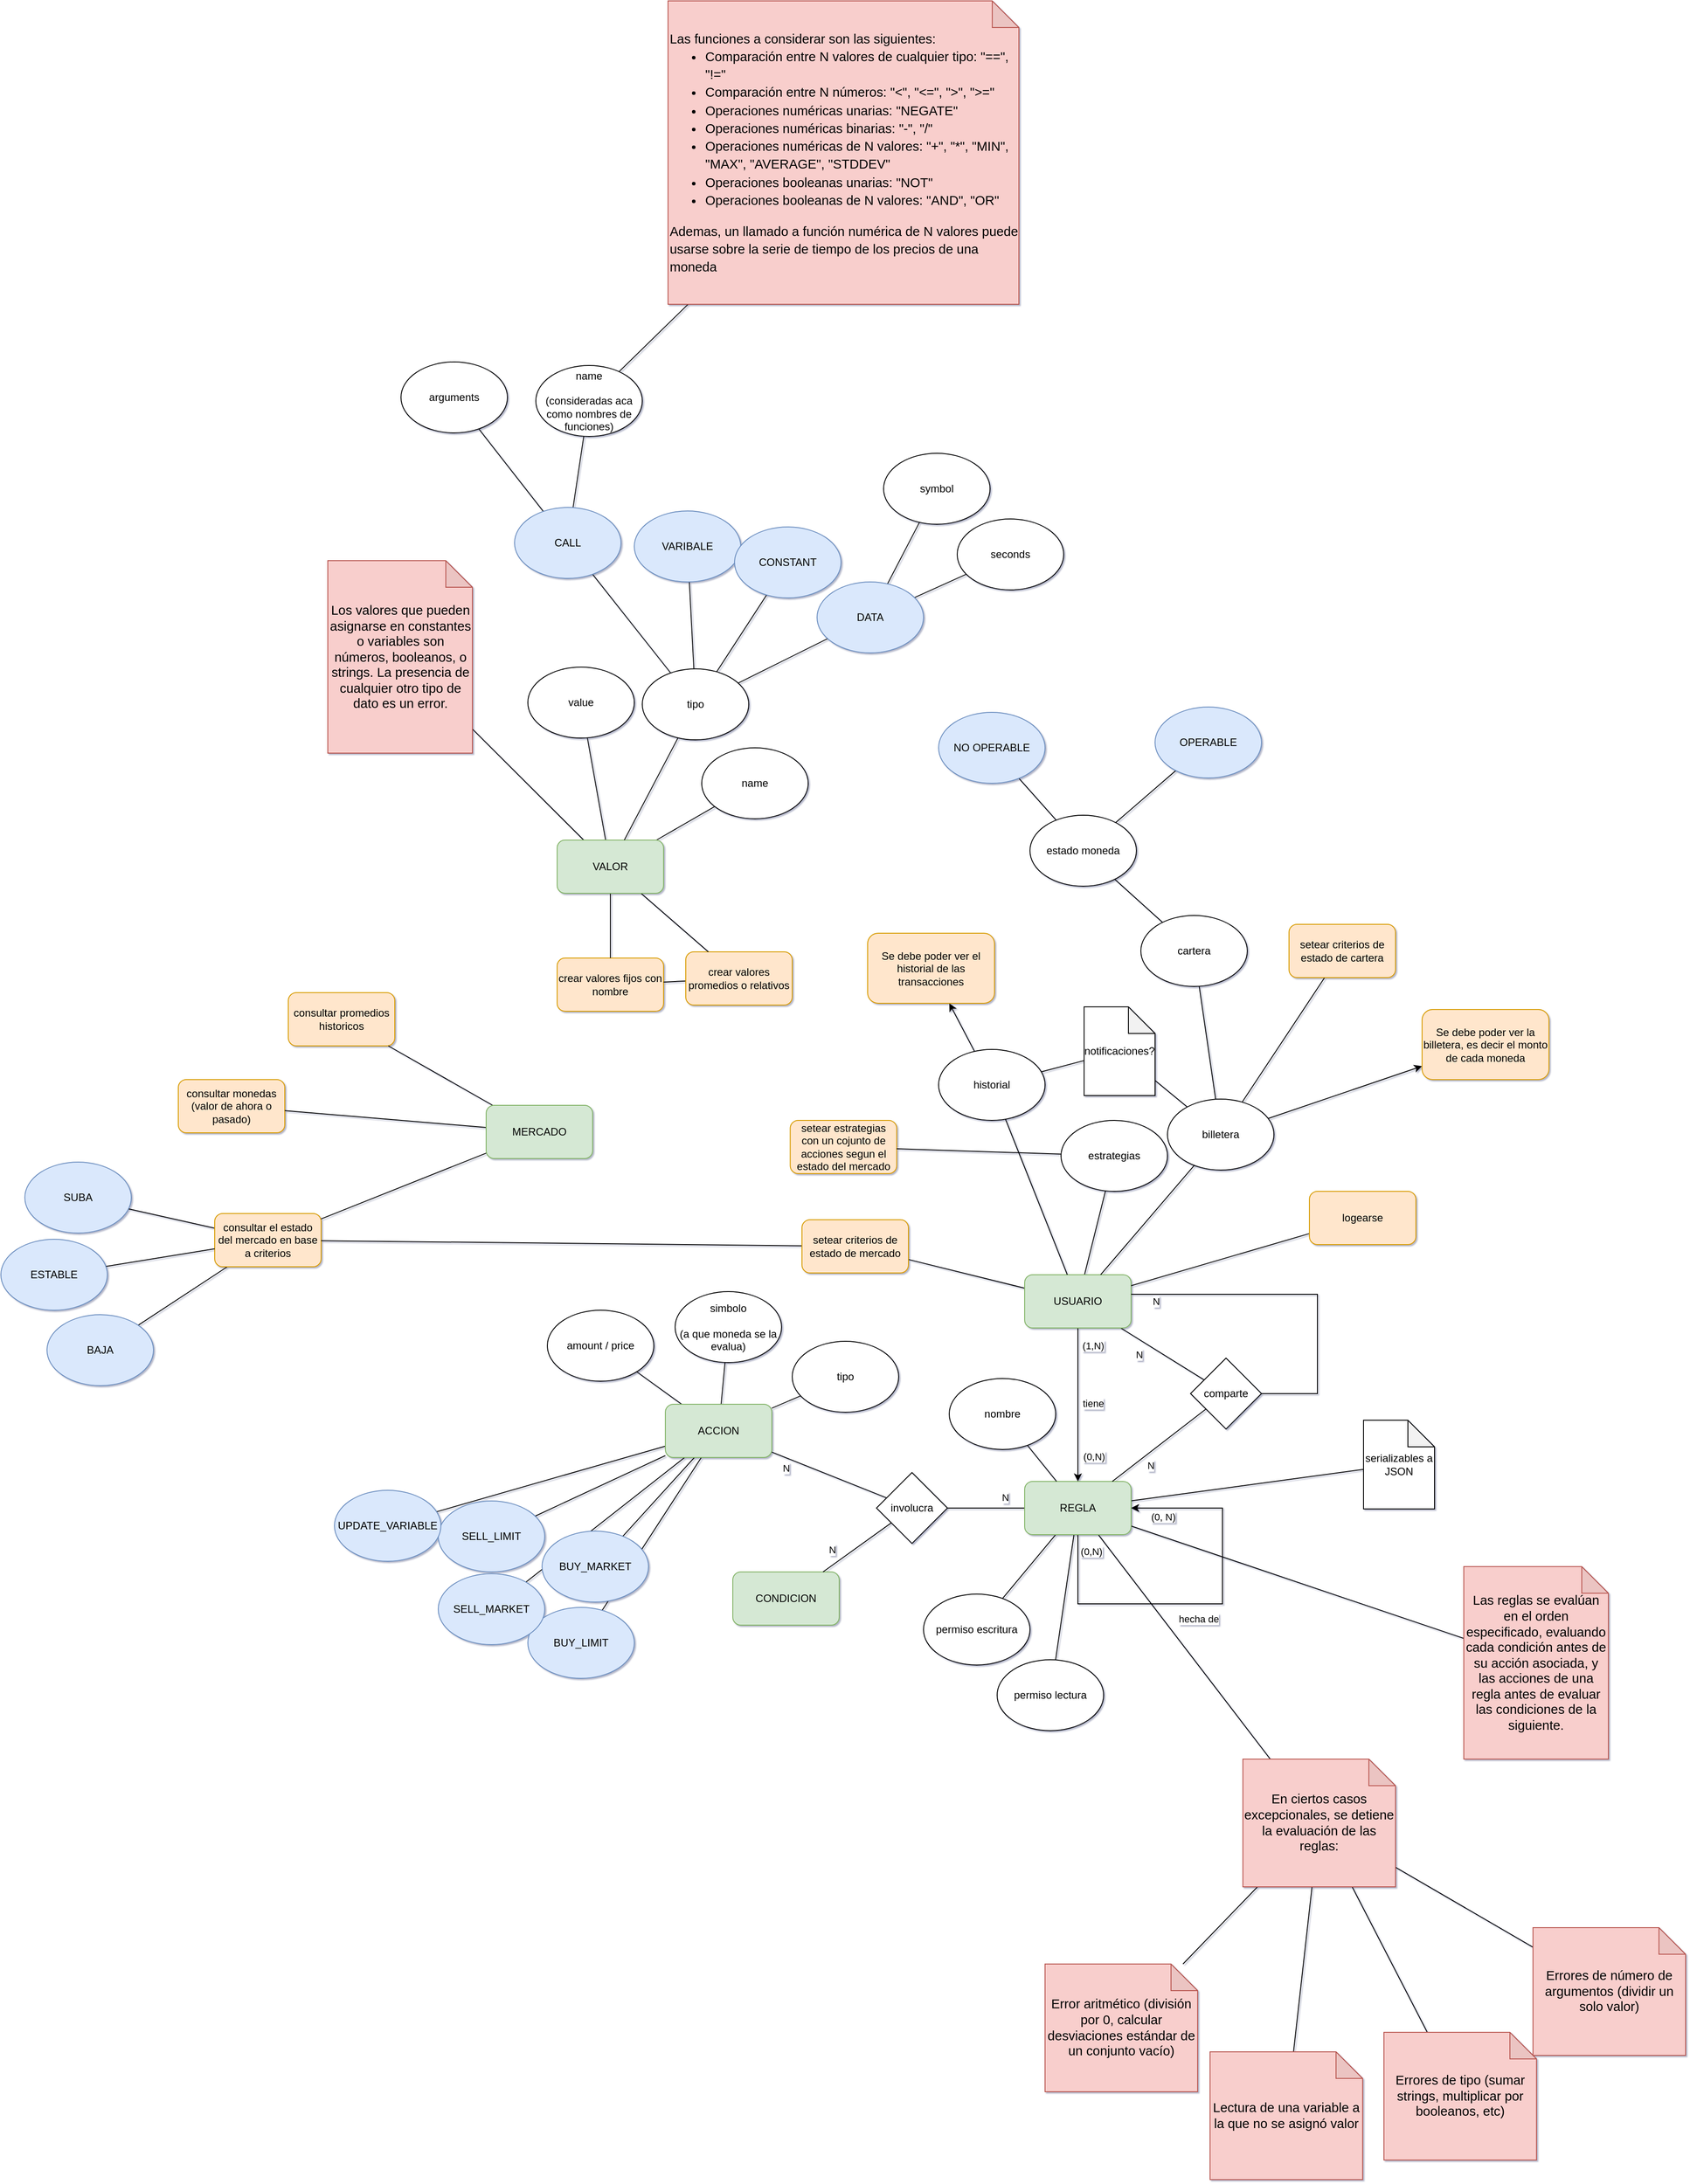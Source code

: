 <mxfile version="14.6.13" type="device"><diagram id="vST2InKBYhCWB82veTUl" name="Página-1"><mxGraphModel dx="2831" dy="2833" grid="0" gridSize="10" guides="1" tooltips="1" connect="1" arrows="1" fold="1" page="0" pageScale="1" pageWidth="827" pageHeight="1169" background="#ffffff" math="0" shadow="1"><root><mxCell id="0"/><mxCell id="1" parent="0"/><mxCell id="GdzIbYdV9vtyqwZl9Dte-2" value="hecha de" style="edgeStyle=orthogonalEdgeStyle;rounded=0;orthogonalLoop=1;jettySize=auto;html=1;entryX=1;entryY=0.5;entryDx=0;entryDy=0;" parent="1" source="GdzIbYdV9vtyqwZl9Dte-1" target="GdzIbYdV9vtyqwZl9Dte-1" edge="1"><mxGeometry x="-0.055" y="-17" relative="1" as="geometry"><mxPoint x="796" y="238.96" as="targetPoint"/><Array as="points"><mxPoint x="616" y="354.96"/><mxPoint x="779" y="354.96"/><mxPoint x="779" y="246.96"/></Array><mxPoint as="offset"/></mxGeometry></mxCell><mxCell id="GdzIbYdV9vtyqwZl9Dte-3" value="(0, N)" style="edgeLabel;html=1;align=center;verticalAlign=middle;resizable=0;points=[];" parent="GdzIbYdV9vtyqwZl9Dte-2" vertex="1" connectable="0"><mxGeometry x="0.843" y="1" relative="1" as="geometry"><mxPoint y="9" as="offset"/></mxGeometry></mxCell><mxCell id="GdzIbYdV9vtyqwZl9Dte-4" value="(0,N)" style="edgeLabel;html=1;align=center;verticalAlign=middle;resizable=0;points=[];" parent="GdzIbYdV9vtyqwZl9Dte-2" vertex="1" connectable="0"><mxGeometry x="-0.915" y="1" relative="1" as="geometry"><mxPoint x="14" as="offset"/></mxGeometry></mxCell><mxCell id="GdzIbYdV9vtyqwZl9Dte-9" style="rounded=0;orthogonalLoop=1;jettySize=auto;html=1;endArrow=none;endFill=0;" parent="1" source="GdzIbYdV9vtyqwZl9Dte-1" target="GdzIbYdV9vtyqwZl9Dte-8" edge="1"><mxGeometry relative="1" as="geometry"/></mxCell><mxCell id="GdzIbYdV9vtyqwZl9Dte-12" value="N" style="edgeLabel;html=1;align=center;verticalAlign=middle;resizable=0;points=[];" parent="GdzIbYdV9vtyqwZl9Dte-9" vertex="1" connectable="0"><mxGeometry x="-0.524" relative="1" as="geometry"><mxPoint x="-2" y="-12" as="offset"/></mxGeometry></mxCell><mxCell id="GdzIbYdV9vtyqwZl9Dte-16" style="edgeStyle=none;rounded=0;orthogonalLoop=1;jettySize=auto;html=1;endArrow=none;endFill=0;" parent="1" source="GdzIbYdV9vtyqwZl9Dte-1" target="GdzIbYdV9vtyqwZl9Dte-15" edge="1"><mxGeometry relative="1" as="geometry"/></mxCell><mxCell id="GdzIbYdV9vtyqwZl9Dte-18" style="edgeStyle=none;rounded=0;orthogonalLoop=1;jettySize=auto;html=1;endArrow=none;endFill=0;" parent="1" source="GdzIbYdV9vtyqwZl9Dte-1" target="GdzIbYdV9vtyqwZl9Dte-17" edge="1"><mxGeometry relative="1" as="geometry"/></mxCell><mxCell id="GdzIbYdV9vtyqwZl9Dte-91" style="edgeStyle=none;rounded=0;orthogonalLoop=1;jettySize=auto;html=1;endArrow=none;endFill=0;" parent="1" source="GdzIbYdV9vtyqwZl9Dte-1" target="GdzIbYdV9vtyqwZl9Dte-90" edge="1"><mxGeometry relative="1" as="geometry"/></mxCell><mxCell id="GdzIbYdV9vtyqwZl9Dte-113" style="edgeStyle=none;rounded=0;orthogonalLoop=1;jettySize=auto;html=1;endArrow=none;endFill=0;" parent="1" source="GdzIbYdV9vtyqwZl9Dte-1" target="GdzIbYdV9vtyqwZl9Dte-112" edge="1"><mxGeometry relative="1" as="geometry"/></mxCell><mxCell id="GdzIbYdV9vtyqwZl9Dte-115" style="edgeStyle=none;rounded=0;orthogonalLoop=1;jettySize=auto;html=1;endArrow=none;endFill=0;" parent="1" source="GdzIbYdV9vtyqwZl9Dte-1" target="GdzIbYdV9vtyqwZl9Dte-114" edge="1"><mxGeometry relative="1" as="geometry"/></mxCell><mxCell id="GdzIbYdV9vtyqwZl9Dte-1" value="REGLA" style="rounded=1;whiteSpace=wrap;html=1;fillColor=#d5e8d4;strokeColor=#82b366;" parent="1" vertex="1"><mxGeometry x="556" y="216.96" width="120" height="60" as="geometry"/></mxCell><mxCell id="GdzIbYdV9vtyqwZl9Dte-97" style="edgeStyle=none;rounded=0;orthogonalLoop=1;jettySize=auto;html=1;endArrow=none;endFill=0;" parent="1" source="GdzIbYdV9vtyqwZl9Dte-5" target="GdzIbYdV9vtyqwZl9Dte-92" edge="1"><mxGeometry relative="1" as="geometry"/></mxCell><mxCell id="GdzIbYdV9vtyqwZl9Dte-98" style="edgeStyle=none;rounded=0;orthogonalLoop=1;jettySize=auto;html=1;endArrow=none;endFill=0;" parent="1" source="GdzIbYdV9vtyqwZl9Dte-5" target="GdzIbYdV9vtyqwZl9Dte-93" edge="1"><mxGeometry relative="1" as="geometry"/></mxCell><mxCell id="GdzIbYdV9vtyqwZl9Dte-99" style="edgeStyle=none;rounded=0;orthogonalLoop=1;jettySize=auto;html=1;endArrow=none;endFill=0;" parent="1" source="GdzIbYdV9vtyqwZl9Dte-5" target="GdzIbYdV9vtyqwZl9Dte-94" edge="1"><mxGeometry relative="1" as="geometry"/></mxCell><mxCell id="GdzIbYdV9vtyqwZl9Dte-100" style="edgeStyle=none;rounded=0;orthogonalLoop=1;jettySize=auto;html=1;endArrow=none;endFill=0;" parent="1" source="GdzIbYdV9vtyqwZl9Dte-5" target="GdzIbYdV9vtyqwZl9Dte-95" edge="1"><mxGeometry relative="1" as="geometry"/></mxCell><mxCell id="GdzIbYdV9vtyqwZl9Dte-101" style="edgeStyle=none;rounded=0;orthogonalLoop=1;jettySize=auto;html=1;endArrow=none;endFill=0;" parent="1" source="GdzIbYdV9vtyqwZl9Dte-5" target="GdzIbYdV9vtyqwZl9Dte-96" edge="1"><mxGeometry relative="1" as="geometry"/></mxCell><mxCell id="GdzIbYdV9vtyqwZl9Dte-139" style="edgeStyle=none;rounded=0;orthogonalLoop=1;jettySize=auto;html=1;endArrow=none;endFill=0;strokeColor=#0F0F0F;" parent="1" source="GdzIbYdV9vtyqwZl9Dte-5" target="GdzIbYdV9vtyqwZl9Dte-138" edge="1"><mxGeometry relative="1" as="geometry"/></mxCell><mxCell id="GdzIbYdV9vtyqwZl9Dte-140" style="edgeStyle=none;rounded=0;orthogonalLoop=1;jettySize=auto;html=1;endArrow=none;endFill=0;strokeColor=#0F0F0F;" parent="1" source="GdzIbYdV9vtyqwZl9Dte-5" target="GdzIbYdV9vtyqwZl9Dte-137" edge="1"><mxGeometry relative="1" as="geometry"/></mxCell><mxCell id="GdzIbYdV9vtyqwZl9Dte-141" style="edgeStyle=none;rounded=0;orthogonalLoop=1;jettySize=auto;html=1;endArrow=none;endFill=0;strokeColor=#0F0F0F;" parent="1" source="GdzIbYdV9vtyqwZl9Dte-5" target="GdzIbYdV9vtyqwZl9Dte-136" edge="1"><mxGeometry relative="1" as="geometry"/></mxCell><mxCell id="GdzIbYdV9vtyqwZl9Dte-5" value="ACCION" style="rounded=1;whiteSpace=wrap;html=1;fillColor=#d5e8d4;strokeColor=#82b366;" parent="1" vertex="1"><mxGeometry x="151" y="130" width="120" height="60" as="geometry"/></mxCell><mxCell id="GdzIbYdV9vtyqwZl9Dte-7" value="CONDICION" style="rounded=1;whiteSpace=wrap;html=1;fillColor=#d5e8d4;strokeColor=#82b366;" parent="1" vertex="1"><mxGeometry x="227" y="319" width="120" height="60" as="geometry"/></mxCell><mxCell id="GdzIbYdV9vtyqwZl9Dte-10" style="edgeStyle=none;rounded=0;orthogonalLoop=1;jettySize=auto;html=1;endArrow=none;endFill=0;" parent="1" source="GdzIbYdV9vtyqwZl9Dte-8" target="GdzIbYdV9vtyqwZl9Dte-5" edge="1"><mxGeometry relative="1" as="geometry"/></mxCell><mxCell id="GdzIbYdV9vtyqwZl9Dte-13" value="N" style="edgeLabel;html=1;align=center;verticalAlign=middle;resizable=0;points=[];" parent="GdzIbYdV9vtyqwZl9Dte-10" vertex="1" connectable="0"><mxGeometry x="0.655" y="1" relative="1" as="geometry"><mxPoint x="-6" y="8" as="offset"/></mxGeometry></mxCell><mxCell id="GdzIbYdV9vtyqwZl9Dte-11" style="edgeStyle=none;rounded=0;orthogonalLoop=1;jettySize=auto;html=1;endArrow=none;endFill=0;" parent="1" source="GdzIbYdV9vtyqwZl9Dte-8" target="GdzIbYdV9vtyqwZl9Dte-7" edge="1"><mxGeometry relative="1" as="geometry"/></mxCell><mxCell id="GdzIbYdV9vtyqwZl9Dte-14" value="N" style="edgeLabel;html=1;align=center;verticalAlign=middle;resizable=0;points=[];" parent="GdzIbYdV9vtyqwZl9Dte-11" vertex="1" connectable="0"><mxGeometry x="0.51" y="2" relative="1" as="geometry"><mxPoint x="-10" y="-13" as="offset"/></mxGeometry></mxCell><mxCell id="GdzIbYdV9vtyqwZl9Dte-8" value="involucra" style="rhombus;whiteSpace=wrap;html=1;" parent="1" vertex="1"><mxGeometry x="389" y="206.96" width="80" height="80" as="geometry"/></mxCell><mxCell id="GdzIbYdV9vtyqwZl9Dte-15" value="permiso escritura" style="ellipse;whiteSpace=wrap;html=1;" parent="1" vertex="1"><mxGeometry x="442" y="343.96" width="120" height="80" as="geometry"/></mxCell><mxCell id="GdzIbYdV9vtyqwZl9Dte-17" value="permiso lectura" style="ellipse;whiteSpace=wrap;html=1;" parent="1" vertex="1"><mxGeometry x="525" y="417.96" width="120" height="80" as="geometry"/></mxCell><mxCell id="GdzIbYdV9vtyqwZl9Dte-20" style="edgeStyle=none;rounded=0;orthogonalLoop=1;jettySize=auto;html=1;endArrow=classic;endFill=1;" parent="1" source="GdzIbYdV9vtyqwZl9Dte-19" target="GdzIbYdV9vtyqwZl9Dte-1" edge="1"><mxGeometry relative="1" as="geometry"/></mxCell><mxCell id="GdzIbYdV9vtyqwZl9Dte-21" value="tiene" style="edgeLabel;html=1;align=center;verticalAlign=middle;resizable=0;points=[];" parent="GdzIbYdV9vtyqwZl9Dte-20" vertex="1" connectable="0"><mxGeometry x="-0.169" relative="1" as="geometry"><mxPoint x="17" y="13" as="offset"/></mxGeometry></mxCell><mxCell id="GdzIbYdV9vtyqwZl9Dte-22" value="(0,N)" style="edgeLabel;html=1;align=center;verticalAlign=middle;resizable=0;points=[];" parent="GdzIbYdV9vtyqwZl9Dte-20" vertex="1" connectable="0"><mxGeometry x="0.613" relative="1" as="geometry"><mxPoint x="18" y="5" as="offset"/></mxGeometry></mxCell><mxCell id="GdzIbYdV9vtyqwZl9Dte-23" value="(1,N)" style="edgeLabel;html=1;align=center;verticalAlign=middle;resizable=0;points=[];" parent="GdzIbYdV9vtyqwZl9Dte-20" vertex="1" connectable="0"><mxGeometry x="-0.696" y="-1" relative="1" as="geometry"><mxPoint x="18" y="-7" as="offset"/></mxGeometry></mxCell><mxCell id="GdzIbYdV9vtyqwZl9Dte-27" style="edgeStyle=none;rounded=0;orthogonalLoop=1;jettySize=auto;html=1;endArrow=none;endFill=0;" parent="1" source="GdzIbYdV9vtyqwZl9Dte-19" target="GdzIbYdV9vtyqwZl9Dte-26" edge="1"><mxGeometry relative="1" as="geometry"/></mxCell><mxCell id="GdzIbYdV9vtyqwZl9Dte-32" value="N" style="edgeLabel;html=1;align=center;verticalAlign=middle;resizable=0;points=[];" parent="GdzIbYdV9vtyqwZl9Dte-27" vertex="1" connectable="0"><mxGeometry x="-0.317" relative="1" as="geometry"><mxPoint x="-12" y="10" as="offset"/></mxGeometry></mxCell><mxCell id="hd2ouZcLlZ6Wtqk6YmUy-5" style="edgeStyle=none;rounded=0;orthogonalLoop=1;jettySize=auto;html=1;" edge="1" parent="1" source="GdzIbYdV9vtyqwZl9Dte-67" target="hd2ouZcLlZ6Wtqk6YmUy-3"><mxGeometry relative="1" as="geometry"/></mxCell><mxCell id="hd2ouZcLlZ6Wtqk6YmUy-6" style="edgeStyle=none;rounded=0;orthogonalLoop=1;jettySize=auto;html=1;" edge="1" parent="1" source="GdzIbYdV9vtyqwZl9Dte-36" target="hd2ouZcLlZ6Wtqk6YmUy-4"><mxGeometry relative="1" as="geometry"/></mxCell><mxCell id="hd2ouZcLlZ6Wtqk6YmUy-13" style="edgeStyle=none;rounded=0;orthogonalLoop=1;jettySize=auto;html=1;endArrow=none;endFill=0;" edge="1" parent="1" source="GdzIbYdV9vtyqwZl9Dte-19" target="GdzIbYdV9vtyqwZl9Dte-57"><mxGeometry relative="1" as="geometry"/></mxCell><mxCell id="hd2ouZcLlZ6Wtqk6YmUy-17" style="edgeStyle=none;rounded=0;orthogonalLoop=1;jettySize=auto;html=1;endArrow=none;endFill=0;" edge="1" parent="1" source="GdzIbYdV9vtyqwZl9Dte-19" target="hd2ouZcLlZ6Wtqk6YmUy-16"><mxGeometry relative="1" as="geometry"/></mxCell><mxCell id="GdzIbYdV9vtyqwZl9Dte-19" value="USUARIO" style="rounded=1;whiteSpace=wrap;html=1;fillColor=#d5e8d4;strokeColor=#82b366;" parent="1" vertex="1"><mxGeometry x="556" y="-16.04" width="120" height="60" as="geometry"/></mxCell><mxCell id="GdzIbYdV9vtyqwZl9Dte-29" style="edgeStyle=orthogonalEdgeStyle;rounded=0;orthogonalLoop=1;jettySize=auto;html=1;endArrow=none;endFill=0;" parent="1" source="GdzIbYdV9vtyqwZl9Dte-26" target="GdzIbYdV9vtyqwZl9Dte-19" edge="1"><mxGeometry relative="1" as="geometry"><mxPoint x="877.621" y="5.477" as="targetPoint"/><Array as="points"><mxPoint x="886" y="117.96"/><mxPoint x="886" y="5.96"/></Array></mxGeometry></mxCell><mxCell id="GdzIbYdV9vtyqwZl9Dte-33" value="N" style="edgeLabel;html=1;align=center;verticalAlign=middle;resizable=0;points=[];" parent="GdzIbYdV9vtyqwZl9Dte-29" vertex="1" connectable="0"><mxGeometry x="0.852" y="2" relative="1" as="geometry"><mxPoint x="-1" y="6" as="offset"/></mxGeometry></mxCell><mxCell id="GdzIbYdV9vtyqwZl9Dte-30" style="edgeStyle=none;rounded=0;orthogonalLoop=1;jettySize=auto;html=1;endArrow=none;endFill=0;" parent="1" source="GdzIbYdV9vtyqwZl9Dte-26" target="GdzIbYdV9vtyqwZl9Dte-1" edge="1"><mxGeometry relative="1" as="geometry"/></mxCell><mxCell id="GdzIbYdV9vtyqwZl9Dte-31" value="N" style="edgeLabel;html=1;align=center;verticalAlign=middle;resizable=0;points=[];" parent="GdzIbYdV9vtyqwZl9Dte-30" vertex="1" connectable="0"><mxGeometry x="0.23" y="-1" relative="1" as="geometry"><mxPoint x="3" y="14" as="offset"/></mxGeometry></mxCell><mxCell id="GdzIbYdV9vtyqwZl9Dte-26" value="comparte" style="rhombus;whiteSpace=wrap;html=1;" parent="1" vertex="1"><mxGeometry x="743" y="77.96" width="80" height="80" as="geometry"/></mxCell><mxCell id="GdzIbYdV9vtyqwZl9Dte-35" style="edgeStyle=none;rounded=0;orthogonalLoop=1;jettySize=auto;html=1;endArrow=none;endFill=0;" parent="1" source="GdzIbYdV9vtyqwZl9Dte-67" target="GdzIbYdV9vtyqwZl9Dte-19" edge="1"><mxGeometry relative="1" as="geometry"><mxPoint x="686.362" y="-98.996" as="sourcePoint"/></mxGeometry></mxCell><mxCell id="GdzIbYdV9vtyqwZl9Dte-62" style="edgeStyle=none;rounded=0;orthogonalLoop=1;jettySize=auto;html=1;endArrow=none;endFill=0;" parent="1" source="GdzIbYdV9vtyqwZl9Dte-34" target="GdzIbYdV9vtyqwZl9Dte-61" edge="1"><mxGeometry relative="1" as="geometry"><mxPoint x="613.578" y="-432.004" as="targetPoint"/></mxGeometry></mxCell><mxCell id="GdzIbYdV9vtyqwZl9Dte-34" value="cartera" style="ellipse;whiteSpace=wrap;html=1;" parent="1" vertex="1"><mxGeometry x="687" y="-421" width="120" height="80" as="geometry"/></mxCell><mxCell id="GdzIbYdV9vtyqwZl9Dte-37" style="edgeStyle=none;rounded=0;orthogonalLoop=1;jettySize=auto;html=1;endArrow=none;endFill=0;" parent="1" source="GdzIbYdV9vtyqwZl9Dte-36" target="GdzIbYdV9vtyqwZl9Dte-19" edge="1"><mxGeometry relative="1" as="geometry"><mxPoint x="541.513" y="-97.531" as="sourcePoint"/></mxGeometry></mxCell><mxCell id="GdzIbYdV9vtyqwZl9Dte-36" value="historial" style="ellipse;whiteSpace=wrap;html=1;" parent="1" vertex="1"><mxGeometry x="459" y="-270" width="120" height="80" as="geometry"/></mxCell><mxCell id="GdzIbYdV9vtyqwZl9Dte-40" style="edgeStyle=none;rounded=0;orthogonalLoop=1;jettySize=auto;html=1;endArrow=none;endFill=0;" parent="1" source="GdzIbYdV9vtyqwZl9Dte-39" target="GdzIbYdV9vtyqwZl9Dte-36" edge="1"><mxGeometry relative="1" as="geometry"/></mxCell><mxCell id="GdzIbYdV9vtyqwZl9Dte-41" style="edgeStyle=none;rounded=0;orthogonalLoop=1;jettySize=auto;html=1;endArrow=none;endFill=0;" parent="1" source="GdzIbYdV9vtyqwZl9Dte-39" target="GdzIbYdV9vtyqwZl9Dte-67" edge="1"><mxGeometry relative="1" as="geometry"/></mxCell><mxCell id="GdzIbYdV9vtyqwZl9Dte-39" value="notificaciones?" style="shape=note;whiteSpace=wrap;html=1;backgroundOutline=1;darkOpacity=0.05;" parent="1" vertex="1"><mxGeometry x="623" y="-318" width="80" height="100" as="geometry"/></mxCell><mxCell id="GdzIbYdV9vtyqwZl9Dte-45" style="edgeStyle=none;rounded=0;orthogonalLoop=1;jettySize=auto;html=1;endArrow=none;endFill=0;fillColor=#ffe6cc;strokeColor=#0F0F0F;" parent="1" source="GdzIbYdV9vtyqwZl9Dte-44" target="GdzIbYdV9vtyqwZl9Dte-19" edge="1"><mxGeometry relative="1" as="geometry"><mxPoint x="15.678" y="-199" as="targetPoint"/></mxGeometry></mxCell><mxCell id="GdzIbYdV9vtyqwZl9Dte-44" value="logearse" style="rounded=1;whiteSpace=wrap;html=1;fillColor=#ffe6cc;strokeColor=#d79b00;" parent="1" vertex="1"><mxGeometry x="877" y="-110" width="120" height="60" as="geometry"/></mxCell><mxCell id="GdzIbYdV9vtyqwZl9Dte-46" value="consultar monedas&lt;br&gt;(valor de ahora o pasado)" style="rounded=1;whiteSpace=wrap;html=1;fillColor=#ffe6cc;strokeColor=#d79b00;" parent="1" vertex="1"><mxGeometry x="-398" y="-236" width="120" height="60" as="geometry"/></mxCell><mxCell id="GdzIbYdV9vtyqwZl9Dte-48" value="consultar promedios historicos" style="rounded=1;whiteSpace=wrap;html=1;fillColor=#ffe6cc;strokeColor=#d79b00;" parent="1" vertex="1"><mxGeometry x="-274" y="-334" width="120" height="60" as="geometry"/></mxCell><mxCell id="GdzIbYdV9vtyqwZl9Dte-54" style="edgeStyle=none;rounded=0;orthogonalLoop=1;jettySize=auto;html=1;endArrow=none;endFill=0;" parent="1" source="GdzIbYdV9vtyqwZl9Dte-50" target="GdzIbYdV9vtyqwZl9Dte-53" edge="1"><mxGeometry relative="1" as="geometry"/></mxCell><mxCell id="GdzIbYdV9vtyqwZl9Dte-55" style="edgeStyle=none;rounded=0;orthogonalLoop=1;jettySize=auto;html=1;endArrow=none;endFill=0;" parent="1" source="GdzIbYdV9vtyqwZl9Dte-50" target="GdzIbYdV9vtyqwZl9Dte-56" edge="1"><mxGeometry relative="1" as="geometry"><mxPoint x="-77" y="-201" as="targetPoint"/></mxGeometry></mxCell><mxCell id="GdzIbYdV9vtyqwZl9Dte-50" value="consultar el estado del mercado en base a criterios" style="rounded=1;whiteSpace=wrap;html=1;fillColor=#ffe6cc;strokeColor=#d79b00;" parent="1" vertex="1"><mxGeometry x="-357" y="-85" width="120" height="60" as="geometry"/></mxCell><mxCell id="GdzIbYdV9vtyqwZl9Dte-53" value="SUBA" style="ellipse;whiteSpace=wrap;html=1;fillColor=#dae8fc;strokeColor=#6c8ebf;" parent="1" vertex="1"><mxGeometry x="-571" y="-143" width="120" height="80" as="geometry"/></mxCell><mxCell id="GdzIbYdV9vtyqwZl9Dte-56" value="BAJA" style="ellipse;whiteSpace=wrap;html=1;fillColor=#dae8fc;strokeColor=#6c8ebf;" parent="1" vertex="1"><mxGeometry x="-546" y="29" width="120" height="80" as="geometry"/></mxCell><mxCell id="hd2ouZcLlZ6Wtqk6YmUy-19" style="edgeStyle=none;rounded=0;orthogonalLoop=1;jettySize=auto;html=1;endArrow=none;endFill=0;" edge="1" parent="1" source="GdzIbYdV9vtyqwZl9Dte-57" target="GdzIbYdV9vtyqwZl9Dte-50"><mxGeometry relative="1" as="geometry"/></mxCell><mxCell id="GdzIbYdV9vtyqwZl9Dte-57" value="setear criterios de estado de mercado" style="rounded=1;whiteSpace=wrap;html=1;fillColor=#ffe6cc;strokeColor=#d79b00;" parent="1" vertex="1"><mxGeometry x="305" y="-78" width="120" height="60" as="geometry"/></mxCell><mxCell id="GdzIbYdV9vtyqwZl9Dte-64" style="edgeStyle=none;rounded=0;orthogonalLoop=1;jettySize=auto;html=1;endArrow=none;endFill=0;" parent="1" source="GdzIbYdV9vtyqwZl9Dte-61" target="GdzIbYdV9vtyqwZl9Dte-63" edge="1"><mxGeometry relative="1" as="geometry"/></mxCell><mxCell id="GdzIbYdV9vtyqwZl9Dte-66" style="edgeStyle=none;rounded=0;orthogonalLoop=1;jettySize=auto;html=1;endArrow=none;endFill=0;" parent="1" source="GdzIbYdV9vtyqwZl9Dte-61" target="GdzIbYdV9vtyqwZl9Dte-65" edge="1"><mxGeometry relative="1" as="geometry"/></mxCell><mxCell id="GdzIbYdV9vtyqwZl9Dte-61" value="estado moneda" style="ellipse;whiteSpace=wrap;html=1;" parent="1" vertex="1"><mxGeometry x="562" y="-534" width="120" height="80" as="geometry"/></mxCell><mxCell id="GdzIbYdV9vtyqwZl9Dte-63" value="NO OPERABLE" style="ellipse;whiteSpace=wrap;html=1;fillColor=#dae8fc;strokeColor=#6c8ebf;" parent="1" vertex="1"><mxGeometry x="459" y="-650" width="120" height="80" as="geometry"/></mxCell><mxCell id="GdzIbYdV9vtyqwZl9Dte-65" value="OPERABLE" style="ellipse;whiteSpace=wrap;html=1;fillColor=#dae8fc;strokeColor=#6c8ebf;" parent="1" vertex="1"><mxGeometry x="703" y="-656" width="120" height="80" as="geometry"/></mxCell><mxCell id="GdzIbYdV9vtyqwZl9Dte-68" style="edgeStyle=none;rounded=0;orthogonalLoop=1;jettySize=auto;html=1;endArrow=none;endFill=0;" parent="1" source="GdzIbYdV9vtyqwZl9Dte-67" target="GdzIbYdV9vtyqwZl9Dte-34" edge="1"><mxGeometry relative="1" as="geometry"/></mxCell><mxCell id="GdzIbYdV9vtyqwZl9Dte-67" value="billetera" style="ellipse;whiteSpace=wrap;html=1;" parent="1" vertex="1"><mxGeometry x="717" y="-214" width="120" height="80" as="geometry"/></mxCell><mxCell id="hd2ouZcLlZ6Wtqk6YmUy-14" style="edgeStyle=none;rounded=0;orthogonalLoop=1;jettySize=auto;html=1;endArrow=none;endFill=0;" edge="1" parent="1" source="GdzIbYdV9vtyqwZl9Dte-69" target="GdzIbYdV9vtyqwZl9Dte-67"><mxGeometry relative="1" as="geometry"/></mxCell><mxCell id="GdzIbYdV9vtyqwZl9Dte-69" value="setear criterios de estado de cartera" style="rounded=1;whiteSpace=wrap;html=1;fillColor=#ffe6cc;strokeColor=#d79b00;" parent="1" vertex="1"><mxGeometry x="854" y="-411" width="120" height="60" as="geometry"/></mxCell><mxCell id="GdzIbYdV9vtyqwZl9Dte-73" style="edgeStyle=none;rounded=0;orthogonalLoop=1;jettySize=auto;html=1;endArrow=none;endFill=0;" parent="1" source="GdzIbYdV9vtyqwZl9Dte-72" target="GdzIbYdV9vtyqwZl9Dte-50" edge="1"><mxGeometry relative="1" as="geometry"/></mxCell><mxCell id="GdzIbYdV9vtyqwZl9Dte-72" value="ESTABLE" style="ellipse;whiteSpace=wrap;html=1;fillColor=#dae8fc;strokeColor=#6c8ebf;" parent="1" vertex="1"><mxGeometry x="-598" y="-56" width="120" height="80" as="geometry"/></mxCell><mxCell id="GdzIbYdV9vtyqwZl9Dte-74" value="setear estrategias con un cojunto de acciones segun el estado del mercado" style="rounded=1;whiteSpace=wrap;html=1;fillColor=#ffe6cc;strokeColor=#d79b00;" parent="1" vertex="1"><mxGeometry x="291.75" y="-190" width="120" height="60" as="geometry"/></mxCell><mxCell id="GdzIbYdV9vtyqwZl9Dte-111" style="edgeStyle=none;rounded=0;orthogonalLoop=1;jettySize=auto;html=1;endArrow=none;endFill=0;" parent="1" source="GdzIbYdV9vtyqwZl9Dte-142" target="GdzIbYdV9vtyqwZl9Dte-109" edge="1"><mxGeometry relative="1" as="geometry"/></mxCell><mxCell id="GdzIbYdV9vtyqwZl9Dte-86" value="crear valores fijos con nombre" style="rounded=1;whiteSpace=wrap;html=1;fillColor=#ffe6cc;strokeColor=#d79b00;" parent="1" vertex="1"><mxGeometry x="29" y="-373" width="120" height="60" as="geometry"/></mxCell><mxCell id="hd2ouZcLlZ6Wtqk6YmUy-20" style="edgeStyle=none;rounded=0;orthogonalLoop=1;jettySize=auto;html=1;endArrow=none;endFill=0;" edge="1" parent="1" source="GdzIbYdV9vtyqwZl9Dte-88" target="GdzIbYdV9vtyqwZl9Dte-86"><mxGeometry relative="1" as="geometry"/></mxCell><mxCell id="GdzIbYdV9vtyqwZl9Dte-88" value="crear valores promedios o relativos" style="rounded=1;whiteSpace=wrap;html=1;fillColor=#ffe6cc;strokeColor=#d79b00;" parent="1" vertex="1"><mxGeometry x="174" y="-380" width="120" height="60" as="geometry"/></mxCell><mxCell id="GdzIbYdV9vtyqwZl9Dte-90" value="serializables a JSON" style="shape=note;whiteSpace=wrap;html=1;backgroundOutline=1;darkOpacity=0.05;" parent="1" vertex="1"><mxGeometry x="938" y="148" width="80" height="100" as="geometry"/></mxCell><mxCell id="GdzIbYdV9vtyqwZl9Dte-92" value="BUY_MARKET" style="ellipse;whiteSpace=wrap;html=1;fillColor=#dae8fc;strokeColor=#6c8ebf;" parent="1" vertex="1"><mxGeometry x="12" y="273" width="120" height="80" as="geometry"/></mxCell><mxCell id="GdzIbYdV9vtyqwZl9Dte-93" value="BUY_LIMIT" style="ellipse;whiteSpace=wrap;html=1;fillColor=#dae8fc;strokeColor=#6c8ebf;" parent="1" vertex="1"><mxGeometry x="-4" y="359" width="120" height="80" as="geometry"/></mxCell><mxCell id="GdzIbYdV9vtyqwZl9Dte-94" value="SELL_MARKET" style="ellipse;whiteSpace=wrap;html=1;fillColor=#dae8fc;strokeColor=#6c8ebf;" parent="1" vertex="1"><mxGeometry x="-105" y="321" width="120" height="80" as="geometry"/></mxCell><mxCell id="GdzIbYdV9vtyqwZl9Dte-95" value="SELL_LIMIT" style="ellipse;whiteSpace=wrap;html=1;fillColor=#dae8fc;strokeColor=#6c8ebf;" parent="1" vertex="1"><mxGeometry x="-105" y="239" width="120" height="80" as="geometry"/></mxCell><mxCell id="GdzIbYdV9vtyqwZl9Dte-96" value="UPDATE_VARIABLE" style="ellipse;whiteSpace=wrap;html=1;fillColor=#dae8fc;strokeColor=#6c8ebf;" parent="1" vertex="1"><mxGeometry x="-222" y="227" width="120" height="80" as="geometry"/></mxCell><mxCell id="GdzIbYdV9vtyqwZl9Dte-109" value="&lt;span style=&quot;font-size: 11pt ; font-family: &amp;#34;arial&amp;#34; ; background-color: transparent ; vertical-align: baseline&quot; id=&quot;docs-internal-guid-a41b21c4-7fff-abf1-4f15-cb9dcb6eea17&quot;&gt;Los valores que pueden asignarse en constantes o variables son números, booleanos, o strings. La presencia de cualquier otro tipo de dato es un error.&lt;/span&gt;" style="shape=note;whiteSpace=wrap;html=1;backgroundOutline=1;darkOpacity=0.05;fillColor=#f8cecc;strokeColor=#b85450;" parent="1" vertex="1"><mxGeometry x="-229.5" y="-821" width="163" height="217" as="geometry"/></mxCell><mxCell id="GdzIbYdV9vtyqwZl9Dte-112" value="&lt;span style=&quot;font-size: 11pt ; font-family: &amp;#34;arial&amp;#34; ; background-color: transparent ; vertical-align: baseline&quot; id=&quot;docs-internal-guid-1e22bba2-7fff-13e6-32d1-e69708f0dda5&quot;&gt;Las reglas se evalúan en el orden especificado, evaluando cada condición antes de su acción asociada, y las acciones de una regla antes de evaluar las condiciones de la siguiente.&lt;/span&gt;" style="shape=note;whiteSpace=wrap;html=1;backgroundOutline=1;darkOpacity=0.05;fillColor=#f8cecc;strokeColor=#b85450;" parent="1" vertex="1"><mxGeometry x="1051" y="313.0" width="163" height="217" as="geometry"/></mxCell><mxCell id="GdzIbYdV9vtyqwZl9Dte-120" style="edgeStyle=none;rounded=0;orthogonalLoop=1;jettySize=auto;html=1;endArrow=none;endFill=0;" parent="1" source="GdzIbYdV9vtyqwZl9Dte-114" target="GdzIbYdV9vtyqwZl9Dte-117" edge="1"><mxGeometry relative="1" as="geometry"/></mxCell><mxCell id="GdzIbYdV9vtyqwZl9Dte-121" style="edgeStyle=none;rounded=0;orthogonalLoop=1;jettySize=auto;html=1;endArrow=none;endFill=0;" parent="1" source="GdzIbYdV9vtyqwZl9Dte-114" target="GdzIbYdV9vtyqwZl9Dte-116" edge="1"><mxGeometry relative="1" as="geometry"/></mxCell><mxCell id="GdzIbYdV9vtyqwZl9Dte-122" style="edgeStyle=none;rounded=0;orthogonalLoop=1;jettySize=auto;html=1;endArrow=none;endFill=0;" parent="1" source="GdzIbYdV9vtyqwZl9Dte-114" target="GdzIbYdV9vtyqwZl9Dte-118" edge="1"><mxGeometry relative="1" as="geometry"/></mxCell><mxCell id="GdzIbYdV9vtyqwZl9Dte-123" style="edgeStyle=none;rounded=0;orthogonalLoop=1;jettySize=auto;html=1;endArrow=none;endFill=0;" parent="1" source="GdzIbYdV9vtyqwZl9Dte-114" target="GdzIbYdV9vtyqwZl9Dte-119" edge="1"><mxGeometry relative="1" as="geometry"/></mxCell><mxCell id="GdzIbYdV9vtyqwZl9Dte-114" value="&lt;span style=&quot;font-size: 11pt ; font-family: &amp;#34;arial&amp;#34; ; background-color: transparent ; vertical-align: baseline&quot; id=&quot;docs-internal-guid-f78d8113-7fff-7745-7bec-ee2410befd7d&quot;&gt;En ciertos casos excepcionales, se detiene la evaluación de las reglas:&lt;/span&gt;" style="shape=note;whiteSpace=wrap;html=1;backgroundOutline=1;darkOpacity=0.05;fillColor=#f8cecc;strokeColor=#b85450;" parent="1" vertex="1"><mxGeometry x="802" y="530" width="172" height="144" as="geometry"/></mxCell><mxCell id="GdzIbYdV9vtyqwZl9Dte-116" value="&lt;span style=&quot;font-size: 11pt ; font-family: &amp;#34;arial&amp;#34; ; background-color: transparent ; vertical-align: baseline&quot; id=&quot;docs-internal-guid-7d706ce6-7fff-a225-c300-d2da686cd5c5&quot;&gt;Lectura de una variable a la que no se asignó valor&lt;/span&gt;" style="shape=note;whiteSpace=wrap;html=1;backgroundOutline=1;darkOpacity=0.05;fillColor=#f8cecc;strokeColor=#b85450;" parent="1" vertex="1"><mxGeometry x="765" y="860" width="172" height="144" as="geometry"/></mxCell><mxCell id="GdzIbYdV9vtyqwZl9Dte-117" value="&lt;span style=&quot;font-size: 11pt ; font-family: &amp;#34;arial&amp;#34; ; background-color: transparent ; vertical-align: baseline&quot; id=&quot;docs-internal-guid-59cefe7c-7fff-c626-cb89-32be70599103&quot;&gt;Error aritmético (división por 0, calcular desviaciones estándar de un conjunto vacío)&lt;/span&gt;" style="shape=note;whiteSpace=wrap;html=1;backgroundOutline=1;darkOpacity=0.05;fillColor=#f8cecc;strokeColor=#b85450;" parent="1" vertex="1"><mxGeometry x="579" y="761" width="172" height="144" as="geometry"/></mxCell><mxCell id="GdzIbYdV9vtyqwZl9Dte-118" value="&lt;span style=&quot;font-size: 11pt ; font-family: &amp;#34;arial&amp;#34; ; background-color: transparent ; vertical-align: baseline&quot; id=&quot;docs-internal-guid-c76b816f-7fff-db14-8beb-fa5ca2d8795a&quot;&gt;Errores de tipo (sumar strings, multiplicar por booleanos, etc)&lt;/span&gt;" style="shape=note;whiteSpace=wrap;html=1;backgroundOutline=1;darkOpacity=0.05;fillColor=#f8cecc;strokeColor=#b85450;" parent="1" vertex="1"><mxGeometry x="961" y="838" width="172" height="144" as="geometry"/></mxCell><mxCell id="GdzIbYdV9vtyqwZl9Dte-119" value="&lt;span style=&quot;font-size: 11pt ; font-family: &amp;#34;arial&amp;#34; ; background-color: transparent ; vertical-align: baseline&quot; id=&quot;docs-internal-guid-94e40824-7fff-f28f-1004-87dbbdeeb408&quot;&gt;Errores de número de argumentos (dividir un solo valor)&lt;/span&gt;" style="shape=note;whiteSpace=wrap;html=1;backgroundOutline=1;darkOpacity=0.05;fillColor=#f8cecc;strokeColor=#b85450;" parent="1" vertex="1"><mxGeometry x="1129" y="720" width="172" height="144" as="geometry"/></mxCell><mxCell id="GdzIbYdV9vtyqwZl9Dte-126" style="edgeStyle=none;rounded=0;orthogonalLoop=1;jettySize=auto;html=1;endArrow=none;endFill=0;strokeColor=#0F0F0F;" parent="1" source="GdzIbYdV9vtyqwZl9Dte-125" target="GdzIbYdV9vtyqwZl9Dte-1" edge="1"><mxGeometry relative="1" as="geometry"/></mxCell><mxCell id="GdzIbYdV9vtyqwZl9Dte-125" value="nombre" style="ellipse;whiteSpace=wrap;html=1;" parent="1" vertex="1"><mxGeometry x="471" y="100.96" width="120" height="80" as="geometry"/></mxCell><mxCell id="GdzIbYdV9vtyqwZl9Dte-136" value="tipo" style="ellipse;whiteSpace=wrap;html=1;" parent="1" vertex="1"><mxGeometry x="294" y="59" width="120" height="80" as="geometry"/></mxCell><mxCell id="GdzIbYdV9vtyqwZl9Dte-137" value="simbolo&lt;br&gt;&lt;br&gt;(a que moneda se la evalua)" style="ellipse;whiteSpace=wrap;html=1;" parent="1" vertex="1"><mxGeometry x="162" y="3" width="120" height="80" as="geometry"/></mxCell><mxCell id="GdzIbYdV9vtyqwZl9Dte-138" value="amount / price" style="ellipse;whiteSpace=wrap;html=1;" parent="1" vertex="1"><mxGeometry x="18" y="24" width="120" height="80" as="geometry"/></mxCell><mxCell id="GdzIbYdV9vtyqwZl9Dte-144" style="edgeStyle=none;rounded=0;orthogonalLoop=1;jettySize=auto;html=1;endArrow=none;endFill=0;strokeColor=#0F0F0F;" parent="1" source="GdzIbYdV9vtyqwZl9Dte-142" target="GdzIbYdV9vtyqwZl9Dte-86" edge="1"><mxGeometry relative="1" as="geometry"/></mxCell><mxCell id="GdzIbYdV9vtyqwZl9Dte-148" style="edgeStyle=none;rounded=0;orthogonalLoop=1;jettySize=auto;html=1;endArrow=none;endFill=0;strokeColor=#0F0F0F;" parent="1" source="GdzIbYdV9vtyqwZl9Dte-142" target="GdzIbYdV9vtyqwZl9Dte-147" edge="1"><mxGeometry relative="1" as="geometry"/></mxCell><mxCell id="GdzIbYdV9vtyqwZl9Dte-150" style="edgeStyle=none;rounded=0;orthogonalLoop=1;jettySize=auto;html=1;endArrow=none;endFill=0;strokeColor=#0F0F0F;" parent="1" source="GdzIbYdV9vtyqwZl9Dte-142" target="GdzIbYdV9vtyqwZl9Dte-149" edge="1"><mxGeometry relative="1" as="geometry"/></mxCell><mxCell id="hd2ouZcLlZ6Wtqk6YmUy-15" style="edgeStyle=none;rounded=0;orthogonalLoop=1;jettySize=auto;html=1;endArrow=none;endFill=0;" edge="1" parent="1" source="GdzIbYdV9vtyqwZl9Dte-142" target="GdzIbYdV9vtyqwZl9Dte-88"><mxGeometry relative="1" as="geometry"/></mxCell><mxCell id="GdzIbYdV9vtyqwZl9Dte-142" value="VALOR" style="rounded=1;whiteSpace=wrap;html=1;fillColor=#d5e8d4;strokeColor=#82b366;" parent="1" vertex="1"><mxGeometry x="29" y="-506" width="120" height="60" as="geometry"/></mxCell><mxCell id="GdzIbYdV9vtyqwZl9Dte-146" style="edgeStyle=none;rounded=0;orthogonalLoop=1;jettySize=auto;html=1;endArrow=none;endFill=0;strokeColor=#0F0F0F;" parent="1" source="GdzIbYdV9vtyqwZl9Dte-145" target="GdzIbYdV9vtyqwZl9Dte-142" edge="1"><mxGeometry relative="1" as="geometry"/></mxCell><mxCell id="GdzIbYdV9vtyqwZl9Dte-155" style="edgeStyle=none;rounded=0;orthogonalLoop=1;jettySize=auto;html=1;endArrow=none;endFill=0;strokeColor=#0F0F0F;" parent="1" source="GdzIbYdV9vtyqwZl9Dte-145" target="GdzIbYdV9vtyqwZl9Dte-154" edge="1"><mxGeometry relative="1" as="geometry"/></mxCell><mxCell id="GdzIbYdV9vtyqwZl9Dte-158" style="edgeStyle=none;rounded=0;orthogonalLoop=1;jettySize=auto;html=1;endArrow=none;endFill=0;strokeColor=#0F0F0F;" parent="1" source="GdzIbYdV9vtyqwZl9Dte-145" target="GdzIbYdV9vtyqwZl9Dte-156" edge="1"><mxGeometry relative="1" as="geometry"/></mxCell><mxCell id="GdzIbYdV9vtyqwZl9Dte-160" style="edgeStyle=none;rounded=0;orthogonalLoop=1;jettySize=auto;html=1;endArrow=none;endFill=0;strokeColor=#0F0F0F;" parent="1" source="GdzIbYdV9vtyqwZl9Dte-145" target="GdzIbYdV9vtyqwZl9Dte-159" edge="1"><mxGeometry relative="1" as="geometry"/></mxCell><mxCell id="GdzIbYdV9vtyqwZl9Dte-168" style="edgeStyle=none;rounded=0;orthogonalLoop=1;jettySize=auto;html=1;endArrow=none;endFill=0;strokeColor=#0F0F0F;" parent="1" source="GdzIbYdV9vtyqwZl9Dte-145" target="GdzIbYdV9vtyqwZl9Dte-167" edge="1"><mxGeometry relative="1" as="geometry"/></mxCell><mxCell id="GdzIbYdV9vtyqwZl9Dte-145" value="tipo" style="ellipse;whiteSpace=wrap;html=1;" parent="1" vertex="1"><mxGeometry x="125" y="-699" width="120" height="80" as="geometry"/></mxCell><mxCell id="GdzIbYdV9vtyqwZl9Dte-147" value="value" style="ellipse;whiteSpace=wrap;html=1;" parent="1" vertex="1"><mxGeometry x="-4" y="-701" width="120" height="80" as="geometry"/></mxCell><mxCell id="GdzIbYdV9vtyqwZl9Dte-149" value="name" style="ellipse;whiteSpace=wrap;html=1;" parent="1" vertex="1"><mxGeometry x="192" y="-610" width="120" height="80" as="geometry"/></mxCell><mxCell id="GdzIbYdV9vtyqwZl9Dte-162" style="edgeStyle=none;rounded=0;orthogonalLoop=1;jettySize=auto;html=1;endArrow=none;endFill=0;strokeColor=#0F0F0F;" parent="1" source="GdzIbYdV9vtyqwZl9Dte-154" target="GdzIbYdV9vtyqwZl9Dte-161" edge="1"><mxGeometry relative="1" as="geometry"/></mxCell><mxCell id="GdzIbYdV9vtyqwZl9Dte-164" style="edgeStyle=none;rounded=0;orthogonalLoop=1;jettySize=auto;html=1;endArrow=none;endFill=0;strokeColor=#0F0F0F;" parent="1" source="GdzIbYdV9vtyqwZl9Dte-154" target="GdzIbYdV9vtyqwZl9Dte-163" edge="1"><mxGeometry relative="1" as="geometry"/></mxCell><mxCell id="GdzIbYdV9vtyqwZl9Dte-154" value="CALL" style="ellipse;whiteSpace=wrap;html=1;fillColor=#dae8fc;strokeColor=#6c8ebf;" parent="1" vertex="1"><mxGeometry x="-19" y="-881" width="120" height="80" as="geometry"/></mxCell><mxCell id="GdzIbYdV9vtyqwZl9Dte-156" value="VARIBALE" style="ellipse;whiteSpace=wrap;html=1;fillColor=#dae8fc;strokeColor=#6c8ebf;" parent="1" vertex="1"><mxGeometry x="116" y="-877" width="120" height="80" as="geometry"/></mxCell><mxCell id="GdzIbYdV9vtyqwZl9Dte-159" value="CONSTANT" style="ellipse;whiteSpace=wrap;html=1;fillColor=#dae8fc;strokeColor=#6c8ebf;" parent="1" vertex="1"><mxGeometry x="229" y="-859" width="120" height="80" as="geometry"/></mxCell><mxCell id="GdzIbYdV9vtyqwZl9Dte-161" value="arguments" style="ellipse;whiteSpace=wrap;html=1;" parent="1" vertex="1"><mxGeometry x="-147" y="-1045" width="120" height="80" as="geometry"/></mxCell><mxCell id="GdzIbYdV9vtyqwZl9Dte-166" style="edgeStyle=none;rounded=0;orthogonalLoop=1;jettySize=auto;html=1;endArrow=none;endFill=0;strokeColor=#0F0F0F;" parent="1" source="GdzIbYdV9vtyqwZl9Dte-163" target="GdzIbYdV9vtyqwZl9Dte-165" edge="1"><mxGeometry relative="1" as="geometry"/></mxCell><mxCell id="GdzIbYdV9vtyqwZl9Dte-163" value="name&lt;br&gt;&lt;br&gt;(consideradas aca como nombres de funciones)" style="ellipse;whiteSpace=wrap;html=1;" parent="1" vertex="1"><mxGeometry x="5" y="-1041" width="120" height="80" as="geometry"/></mxCell><mxCell id="GdzIbYdV9vtyqwZl9Dte-165" value="&lt;p dir=&quot;ltr&quot; style=&quot;line-height: 1.38 ; margin-top: 0pt ; margin-bottom: 0pt&quot; id=&quot;docs-internal-guid-b39dca19-7fff-5ce4-bdb2-fd4aa8a14e3c&quot;&gt;&lt;span style=&quot;font-size: 11pt ; font-family: &amp;#34;arial&amp;#34; ; background-color: transparent ; vertical-align: baseline&quot;&gt;Las funciones a considerar son las siguientes:&lt;/span&gt;&lt;/p&gt;&lt;ul style=&quot;margin-top: 0 ; margin-bottom: 0&quot;&gt;&lt;li dir=&quot;ltr&quot; style=&quot;list-style-type: disc ; font-size: 11pt ; font-family: &amp;#34;arial&amp;#34; ; background-color: transparent ; vertical-align: baseline&quot;&gt;&lt;p dir=&quot;ltr&quot; style=&quot;line-height: 1.38 ; margin-top: 0pt ; margin-bottom: 0pt&quot;&gt;&lt;span style=&quot;font-size: 11pt ; background-color: transparent ; vertical-align: baseline&quot;&gt;Comparación entre N valores de cualquier tipo: &quot;==&quot;, &quot;!=&quot;&lt;/span&gt;&lt;/p&gt;&lt;/li&gt;&lt;li dir=&quot;ltr&quot; style=&quot;list-style-type: disc ; font-size: 11pt ; font-family: &amp;#34;arial&amp;#34; ; background-color: transparent ; vertical-align: baseline&quot;&gt;&lt;p dir=&quot;ltr&quot; style=&quot;line-height: 1.38 ; margin-top: 0pt ; margin-bottom: 0pt&quot;&gt;&lt;span style=&quot;font-size: 11pt ; background-color: transparent ; vertical-align: baseline&quot;&gt;Comparación entre N números: &quot;&amp;lt;&quot;, &quot;&amp;lt;=&quot;, &quot;&amp;gt;&quot;, &quot;&amp;gt;=&quot;&lt;/span&gt;&lt;/p&gt;&lt;/li&gt;&lt;li dir=&quot;ltr&quot; style=&quot;list-style-type: disc ; font-size: 11pt ; font-family: &amp;#34;arial&amp;#34; ; background-color: transparent ; vertical-align: baseline&quot;&gt;&lt;p dir=&quot;ltr&quot; style=&quot;line-height: 1.38 ; margin-top: 0pt ; margin-bottom: 0pt&quot;&gt;&lt;span style=&quot;font-size: 11pt ; background-color: transparent ; vertical-align: baseline&quot;&gt;Operaciones numéricas unarias: &quot;NEGATE&quot;&lt;/span&gt;&lt;/p&gt;&lt;/li&gt;&lt;li dir=&quot;ltr&quot; style=&quot;list-style-type: disc ; font-size: 11pt ; font-family: &amp;#34;arial&amp;#34; ; background-color: transparent ; vertical-align: baseline&quot;&gt;&lt;p dir=&quot;ltr&quot; style=&quot;line-height: 1.38 ; margin-top: 0pt ; margin-bottom: 0pt&quot;&gt;&lt;span style=&quot;font-size: 11pt ; background-color: transparent ; vertical-align: baseline&quot;&gt;Operaciones numéricas binarias: &quot;-&quot;, &quot;/&quot;&lt;/span&gt;&lt;/p&gt;&lt;/li&gt;&lt;li dir=&quot;ltr&quot; style=&quot;list-style-type: disc ; font-size: 11pt ; font-family: &amp;#34;arial&amp;#34; ; background-color: transparent ; vertical-align: baseline&quot;&gt;&lt;p dir=&quot;ltr&quot; style=&quot;line-height: 1.38 ; margin-top: 0pt ; margin-bottom: 0pt&quot;&gt;&lt;span style=&quot;font-size: 11pt ; background-color: transparent ; vertical-align: baseline&quot;&gt;Operaciones numéricas de N valores: &quot;+&quot;, &quot;*&quot;, &quot;MIN&quot;, &quot;MAX&quot;, &quot;AVERAGE&quot;, &quot;STDDEV&quot;&lt;/span&gt;&lt;/p&gt;&lt;/li&gt;&lt;li dir=&quot;ltr&quot; style=&quot;list-style-type: disc ; font-size: 11pt ; font-family: &amp;#34;arial&amp;#34; ; background-color: transparent ; vertical-align: baseline&quot;&gt;&lt;p dir=&quot;ltr&quot; style=&quot;line-height: 1.38 ; margin-top: 0pt ; margin-bottom: 0pt&quot;&gt;&lt;span style=&quot;font-size: 11pt ; background-color: transparent ; vertical-align: baseline&quot;&gt;Operaciones booleanas unarias: &quot;NOT&quot;&lt;/span&gt;&lt;/p&gt;&lt;/li&gt;&lt;li dir=&quot;ltr&quot; style=&quot;list-style-type: disc ; font-size: 11pt ; font-family: &amp;#34;arial&amp;#34; ; background-color: transparent ; vertical-align: baseline&quot;&gt;&lt;p dir=&quot;ltr&quot; style=&quot;line-height: 1.38 ; margin-top: 0pt ; margin-bottom: 0pt&quot;&gt;&lt;span style=&quot;font-size: 11pt ; background-color: transparent ; vertical-align: baseline&quot;&gt;Operaciones booleanas de N valores: &quot;AND&quot;, &quot;OR&quot;&lt;/span&gt;&lt;/p&gt;&lt;/li&gt;&lt;/ul&gt;&lt;br&gt;&lt;p dir=&quot;ltr&quot; style=&quot;line-height: 1.38 ; margin-top: 0pt ; margin-bottom: 0pt&quot;&gt;&lt;span style=&quot;font-size: 11pt ; font-family: &amp;#34;arial&amp;#34; ; background-color: transparent ; vertical-align: baseline&quot;&gt;Ademas, un llamado a función numérica de N valores puede usarse sobre la serie de tiempo de los precios de una moneda&lt;/span&gt;&lt;/p&gt;" style="shape=note;whiteSpace=wrap;html=1;backgroundOutline=1;darkOpacity=0.05;fillColor=#f8cecc;strokeColor=#b85450;align=left;" parent="1" vertex="1"><mxGeometry x="154" y="-1452" width="395.5" height="342" as="geometry"/></mxCell><mxCell id="GdzIbYdV9vtyqwZl9Dte-170" style="edgeStyle=none;rounded=0;orthogonalLoop=1;jettySize=auto;html=1;endArrow=none;endFill=0;strokeColor=#0F0F0F;" parent="1" source="GdzIbYdV9vtyqwZl9Dte-167" target="GdzIbYdV9vtyqwZl9Dte-169" edge="1"><mxGeometry relative="1" as="geometry"/></mxCell><mxCell id="GdzIbYdV9vtyqwZl9Dte-172" style="edgeStyle=none;rounded=0;orthogonalLoop=1;jettySize=auto;html=1;endArrow=none;endFill=0;strokeColor=#0F0F0F;" parent="1" source="GdzIbYdV9vtyqwZl9Dte-167" target="GdzIbYdV9vtyqwZl9Dte-171" edge="1"><mxGeometry relative="1" as="geometry"/></mxCell><mxCell id="GdzIbYdV9vtyqwZl9Dte-167" value="DATA" style="ellipse;whiteSpace=wrap;html=1;fillColor=#dae8fc;strokeColor=#6c8ebf;" parent="1" vertex="1"><mxGeometry x="322" y="-797" width="120" height="80" as="geometry"/></mxCell><mxCell id="GdzIbYdV9vtyqwZl9Dte-169" value="symbol" style="ellipse;whiteSpace=wrap;html=1;" parent="1" vertex="1"><mxGeometry x="397" y="-942" width="120" height="80" as="geometry"/></mxCell><mxCell id="GdzIbYdV9vtyqwZl9Dte-171" value="seconds" style="ellipse;whiteSpace=wrap;html=1;" parent="1" vertex="1"><mxGeometry x="480" y="-868" width="120" height="80" as="geometry"/></mxCell><mxCell id="hd2ouZcLlZ6Wtqk6YmUy-3" value="&lt;span style=&quot;background-color: transparent ; vertical-align: baseline&quot; id=&quot;docs-internal-guid-3e090466-7fff-baf6-3fb6-cddd396621df&quot;&gt;&lt;font style=&quot;font-size: 12px&quot;&gt;Se debe poder ver la billetera, es decir el monto de cada moneda&lt;/font&gt;&lt;/span&gt;" style="rounded=1;whiteSpace=wrap;html=1;fillColor=#ffe6cc;strokeColor=#d79b00;" vertex="1" parent="1"><mxGeometry x="1004" y="-315" width="143" height="79" as="geometry"/></mxCell><mxCell id="hd2ouZcLlZ6Wtqk6YmUy-4" value="&lt;span style=&quot;background-color: transparent ; vertical-align: baseline&quot; id=&quot;docs-internal-guid-9fb21d9a-7fff-13dc-66d9-ab4f6dc1bd4a&quot;&gt;&lt;font style=&quot;font-size: 12px&quot;&gt;Se debe poder ver el historial de las transacciones&lt;/font&gt;&lt;/span&gt;" style="rounded=1;whiteSpace=wrap;html=1;fillColor=#ffe6cc;strokeColor=#d79b00;" vertex="1" parent="1"><mxGeometry x="379" y="-401" width="143" height="79" as="geometry"/></mxCell><mxCell id="hd2ouZcLlZ6Wtqk6YmUy-8" style="edgeStyle=none;rounded=0;orthogonalLoop=1;jettySize=auto;html=1;endArrow=none;endFill=0;" edge="1" parent="1" source="hd2ouZcLlZ6Wtqk6YmUy-7" target="GdzIbYdV9vtyqwZl9Dte-46"><mxGeometry relative="1" as="geometry"/></mxCell><mxCell id="hd2ouZcLlZ6Wtqk6YmUy-9" style="edgeStyle=none;rounded=0;orthogonalLoop=1;jettySize=auto;html=1;endArrow=none;endFill=0;" edge="1" parent="1" source="hd2ouZcLlZ6Wtqk6YmUy-7" target="GdzIbYdV9vtyqwZl9Dte-50"><mxGeometry relative="1" as="geometry"/></mxCell><mxCell id="hd2ouZcLlZ6Wtqk6YmUy-11" style="edgeStyle=none;rounded=0;orthogonalLoop=1;jettySize=auto;html=1;endArrow=none;endFill=0;" edge="1" parent="1" source="hd2ouZcLlZ6Wtqk6YmUy-16" target="GdzIbYdV9vtyqwZl9Dte-74"><mxGeometry relative="1" as="geometry"/></mxCell><mxCell id="hd2ouZcLlZ6Wtqk6YmUy-12" style="edgeStyle=none;rounded=0;orthogonalLoop=1;jettySize=auto;html=1;endArrow=none;endFill=0;" edge="1" parent="1" source="hd2ouZcLlZ6Wtqk6YmUy-7" target="GdzIbYdV9vtyqwZl9Dte-48"><mxGeometry relative="1" as="geometry"/></mxCell><mxCell id="hd2ouZcLlZ6Wtqk6YmUy-7" value="MERCADO" style="rounded=1;whiteSpace=wrap;html=1;fillColor=#d5e8d4;strokeColor=#82b366;" vertex="1" parent="1"><mxGeometry x="-51" y="-207" width="120" height="60" as="geometry"/></mxCell><mxCell id="hd2ouZcLlZ6Wtqk6YmUy-16" value="estrategias" style="ellipse;whiteSpace=wrap;html=1;" vertex="1" parent="1"><mxGeometry x="597" y="-190" width="120" height="80" as="geometry"/></mxCell></root></mxGraphModel></diagram></mxfile>